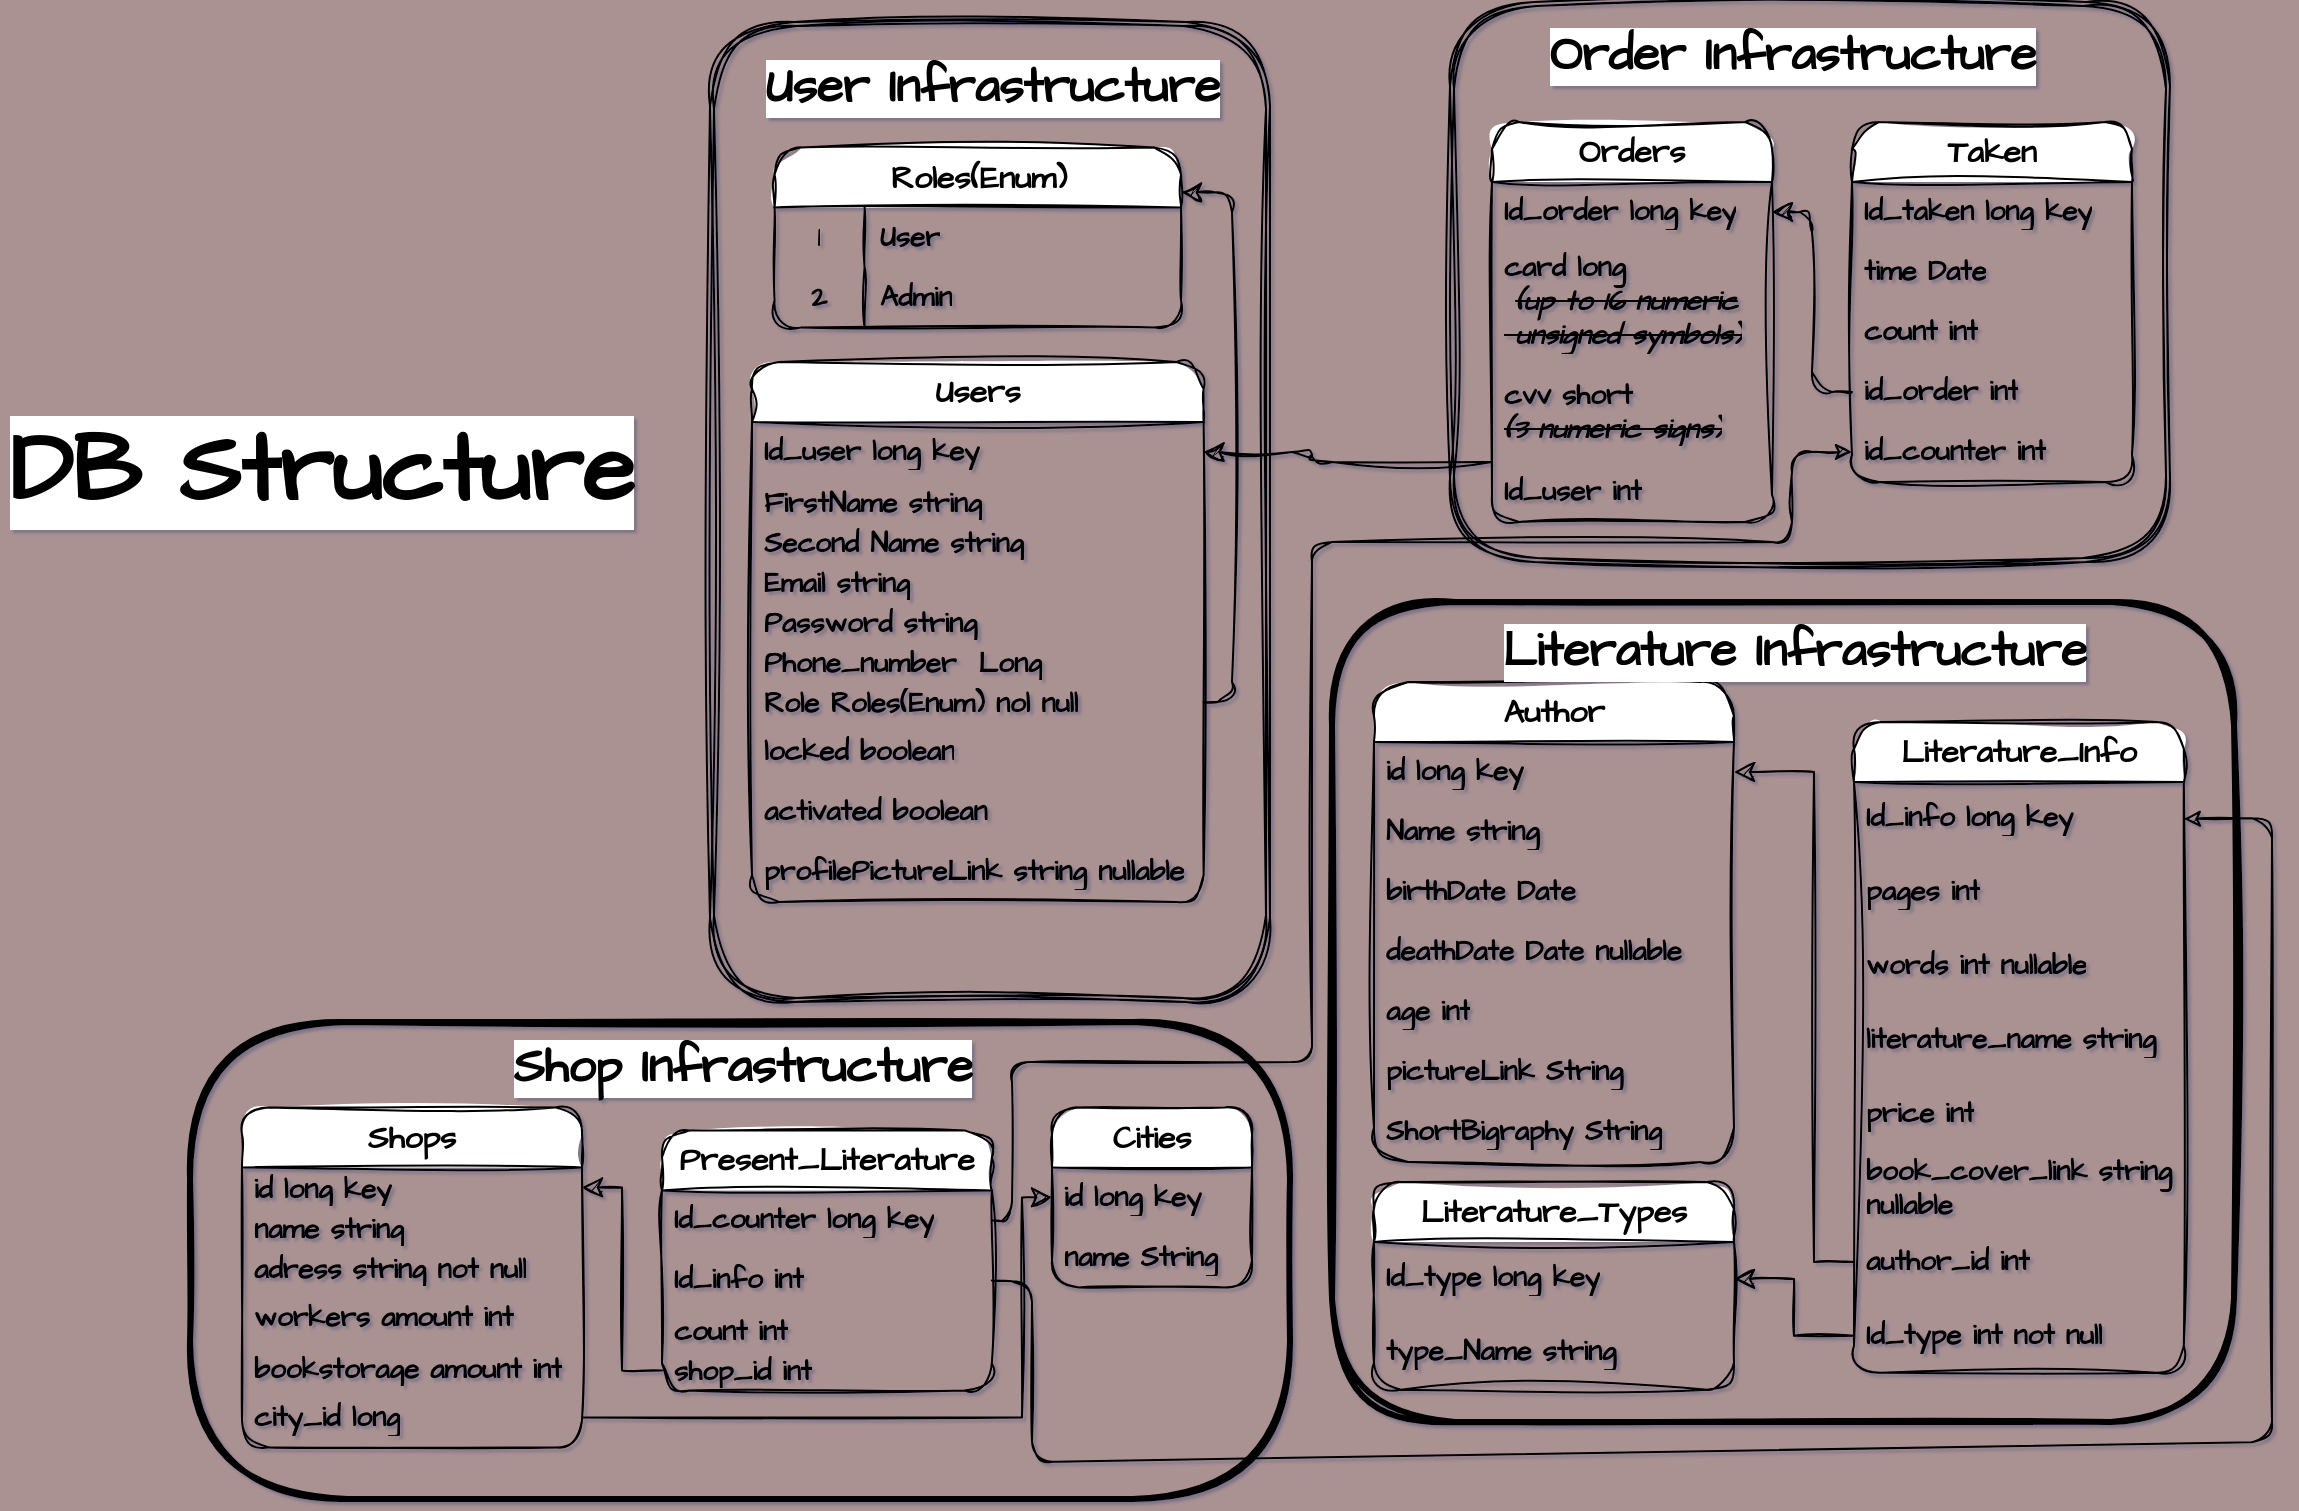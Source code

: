 <mxfile scale="1" border="20">
    <diagram id="PIv7IyTmh66AtnGEgyyZ" name="Страница 1">
        <mxGraphModel dx="1514" dy="1033" grid="1" gridSize="10" guides="1" tooltips="1" connect="1" arrows="1" fold="1" page="1" pageScale="1" pageWidth="1169" pageHeight="827" background="#aa9292" math="0" shadow="1">
            <root>
                <mxCell id="0"/>
                <mxCell id="1" parent="0"/>
                <mxCell id="100" value="" style="edgeStyle=elbowEdgeStyle;elbow=horizontal;endArrow=classic;curved=0;rounded=1;endSize=8;startSize=8;entryX=1;entryY=0.5;entryDx=0;entryDy=0;fontFamily=Architects Daughter;fontSource=https%3A%2F%2Ffonts.googleapis.com%2Fcss%3Ffamily%3DArchitects%2BDaughter;fontColor=#000000;sketch=1;curveFitting=1;jiggle=2;fontStyle=1;fontSize=14;html=1;labelBackgroundColor=none;" parent="1" source="78" target="64" edge="1">
                    <mxGeometry width="50" height="50" relative="1" as="geometry">
                        <mxPoint x="-94" y="892" as="sourcePoint"/>
                        <mxPoint x="-64" y="782" as="targetPoint"/>
                        <Array as="points">
                            <mxPoint x="676" y="290"/>
                        </Array>
                    </mxGeometry>
                </mxCell>
                <mxCell id="135" value="&lt;font style=&quot;font-size: 48px;&quot;&gt;DB Structure&lt;/font&gt;" style="text;strokeColor=none;fillColor=none;align=center;verticalAlign=middle;whiteSpace=wrap;rounded=1;hachureGap=4;fontFamily=Architects Daughter;fontSource=https%3A%2F%2Ffonts.googleapis.com%2Fcss%3Ffamily%3DArchitects%2BDaughter;fontSize=14;fontColor=#000000;sketch=1;curveFitting=1;jiggle=2;fontStyle=1;html=1;labelBackgroundColor=#FFFFFF;" parent="1" vertex="1">
                    <mxGeometry x="20.81" y="280" width="320" height="30" as="geometry"/>
                </mxCell>
                <mxCell id="158" value="" style="group" parent="1" vertex="1" connectable="0">
                    <mxGeometry x="375" y="70" width="280" height="490" as="geometry"/>
                </mxCell>
                <mxCell id="99" value="" style="shape=ext;double=1;rounded=1;whiteSpace=wrap;strokeColor=default;fillColor=none;fontFamily=Architects Daughter;fontSource=https%3A%2F%2Ffonts.googleapis.com%2Fcss%3Ffamily%3DArchitects%2BDaughter;fontColor=#000000;sketch=1;curveFitting=1;jiggle=2;fontStyle=1;fontSize=14;html=1;labelBackgroundColor=none;movable=1;resizable=1;rotatable=1;deletable=1;editable=1;connectable=1;" parent="158" vertex="1">
                    <mxGeometry width="280" height="490" as="geometry"/>
                </mxCell>
                <mxCell id="53" value="&lt;font style=&quot;font-size: 16px;&quot;&gt;Roles(Enum)&lt;/font&gt;" style="shape=table;startSize=30;container=1;collapsible=0;childLayout=tableLayout;fixedRows=1;rowLines=0;fontStyle=1;strokeColor=default;fontFamily=Architects Daughter;fontSource=https%3A%2F%2Ffonts.googleapis.com%2Fcss%3Ffamily%3DArchitects%2BDaughter;fontColor=#000000;fillColor=#FFFFFF;rounded=1;sketch=1;curveFitting=1;jiggle=2;fontSize=14;html=1;labelBackgroundColor=none;" parent="158" vertex="1">
                    <mxGeometry x="32.292" y="62.69" width="203.226" height="90" as="geometry"/>
                </mxCell>
                <mxCell id="54" value="" style="shape=tableRow;horizontal=0;startSize=0;swimlaneHead=0;swimlaneBody=0;top=0;left=0;bottom=0;right=0;collapsible=0;dropTarget=0;fillColor=none;points=[[0,0.5],[1,0.5]];portConstraint=eastwest;strokeColor=default;fontFamily=Architects Daughter;fontSource=https%3A%2F%2Ffonts.googleapis.com%2Fcss%3Ffamily%3DArchitects%2BDaughter;fontColor=#000000;rounded=1;sketch=1;curveFitting=1;jiggle=2;fontStyle=1;fontSize=14;html=1;labelBackgroundColor=none;" parent="53" vertex="1">
                    <mxGeometry y="30" width="203.226" height="30" as="geometry"/>
                </mxCell>
                <mxCell id="55" value="1" style="shape=partialRectangle;whiteSpace=wrap;connectable=0;fillColor=none;top=0;left=0;bottom=0;right=0;overflow=hidden;pointerEvents=1;strokeColor=default;fontFamily=Architects Daughter;fontSource=https%3A%2F%2Ffonts.googleapis.com%2Fcss%3Ffamily%3DArchitects%2BDaughter;fontColor=#000000;rounded=1;sketch=1;curveFitting=1;jiggle=2;fontStyle=1;fontSize=14;html=1;labelBackgroundColor=none;" parent="54" vertex="1">
                    <mxGeometry width="45" height="30" as="geometry">
                        <mxRectangle width="45" height="30" as="alternateBounds"/>
                    </mxGeometry>
                </mxCell>
                <mxCell id="56" value="User" style="shape=partialRectangle;whiteSpace=wrap;connectable=0;fillColor=none;top=0;left=0;bottom=0;right=0;align=left;spacingLeft=6;overflow=hidden;strokeColor=default;fontFamily=Architects Daughter;fontSource=https%3A%2F%2Ffonts.googleapis.com%2Fcss%3Ffamily%3DArchitects%2BDaughter;fontColor=#000000;rounded=1;sketch=1;curveFitting=1;jiggle=2;fontStyle=1;fontSize=14;html=1;labelBackgroundColor=none;" parent="54" vertex="1">
                    <mxGeometry x="45" width="158" height="30" as="geometry">
                        <mxRectangle width="158" height="30" as="alternateBounds"/>
                    </mxGeometry>
                </mxCell>
                <mxCell id="57" value="" style="shape=tableRow;horizontal=0;startSize=0;swimlaneHead=0;swimlaneBody=0;top=0;left=0;bottom=0;right=0;collapsible=0;dropTarget=0;fillColor=none;points=[[0,0.5],[1,0.5]];portConstraint=eastwest;strokeColor=default;fontFamily=Architects Daughter;fontSource=https%3A%2F%2Ffonts.googleapis.com%2Fcss%3Ffamily%3DArchitects%2BDaughter;fontColor=#000000;rounded=1;sketch=1;curveFitting=1;jiggle=2;fontStyle=1;fontSize=14;html=1;labelBackgroundColor=none;" parent="53" vertex="1">
                    <mxGeometry y="60" width="203.226" height="30" as="geometry"/>
                </mxCell>
                <mxCell id="58" value="2" style="shape=partialRectangle;whiteSpace=wrap;connectable=0;fillColor=none;top=0;left=0;bottom=0;right=0;overflow=hidden;strokeColor=default;fontFamily=Architects Daughter;fontSource=https%3A%2F%2Ffonts.googleapis.com%2Fcss%3Ffamily%3DArchitects%2BDaughter;fontColor=#000000;rounded=1;sketch=1;curveFitting=1;jiggle=2;fontStyle=1;fontSize=14;html=1;labelBackgroundColor=none;" parent="57" vertex="1">
                    <mxGeometry width="45" height="30" as="geometry">
                        <mxRectangle width="45" height="30" as="alternateBounds"/>
                    </mxGeometry>
                </mxCell>
                <mxCell id="59" value="Admin" style="shape=partialRectangle;whiteSpace=wrap;connectable=0;fillColor=none;top=0;left=0;bottom=0;right=0;align=left;spacingLeft=6;overflow=hidden;strokeColor=default;fontFamily=Architects Daughter;fontSource=https%3A%2F%2Ffonts.googleapis.com%2Fcss%3Ffamily%3DArchitects%2BDaughter;fontColor=#000000;rounded=1;sketch=1;curveFitting=1;jiggle=2;fontStyle=1;fontSize=14;html=1;labelBackgroundColor=none;" parent="57" vertex="1">
                    <mxGeometry x="45" width="158" height="30" as="geometry">
                        <mxRectangle width="158" height="30" as="alternateBounds"/>
                    </mxGeometry>
                </mxCell>
                <mxCell id="63" value="&lt;font style=&quot;font-size: 16px;&quot;&gt;Users&lt;/font&gt;" style="swimlane;fontStyle=1;childLayout=stackLayout;horizontal=1;startSize=30;horizontalStack=0;resizeParent=1;resizeParentMax=0;resizeLast=0;collapsible=1;marginBottom=0;whiteSpace=wrap;strokeColor=default;fontFamily=Architects Daughter;fontSource=https%3A%2F%2Ffonts.googleapis.com%2Fcss%3Ffamily%3DArchitects%2BDaughter;fontColor=#000000;fillColor=#FFFFFF;rounded=1;sketch=1;curveFitting=1;jiggle=2;fontSize=14;html=1;labelBackgroundColor=none;" parent="158" vertex="1">
                    <mxGeometry x="21.002" y="170" width="225.81" height="270" as="geometry"/>
                </mxCell>
                <mxCell id="64" value="Id_user long key" style="text;strokeColor=none;fillColor=none;align=left;verticalAlign=middle;spacingLeft=4;spacingRight=4;overflow=hidden;points=[[0,0.5],[1,0.5]];portConstraint=eastwest;rotatable=0;whiteSpace=wrap;fontFamily=Architects Daughter;fontSource=https%3A%2F%2Ffonts.googleapis.com%2Fcss%3Ffamily%3DArchitects%2BDaughter;fontColor=#000000;rounded=1;sketch=1;curveFitting=1;jiggle=2;fontStyle=1;fontSize=14;html=1;labelBackgroundColor=none;" parent="63" vertex="1">
                    <mxGeometry y="30" width="225.81" height="30" as="geometry"/>
                </mxCell>
                <mxCell id="65" value="FirstName string" style="text;strokeColor=none;fillColor=none;align=left;verticalAlign=middle;spacingLeft=4;spacingRight=4;overflow=hidden;points=[[0,0.5],[1,0.5]];portConstraint=eastwest;rotatable=0;whiteSpace=wrap;fontFamily=Architects Daughter;fontSource=https%3A%2F%2Ffonts.googleapis.com%2Fcss%3Ffamily%3DArchitects%2BDaughter;fontColor=#000000;rounded=1;sketch=1;curveFitting=1;jiggle=2;fontStyle=1;fontSize=14;html=1;labelBackgroundColor=none;" parent="63" vertex="1">
                    <mxGeometry y="60" width="225.81" height="20" as="geometry"/>
                </mxCell>
                <mxCell id="66" value="Second Name string" style="text;strokeColor=none;fillColor=none;align=left;verticalAlign=middle;spacingLeft=4;spacingRight=4;overflow=hidden;points=[[0,0.5],[1,0.5]];portConstraint=eastwest;rotatable=0;whiteSpace=wrap;fontFamily=Architects Daughter;fontSource=https%3A%2F%2Ffonts.googleapis.com%2Fcss%3Ffamily%3DArchitects%2BDaughter;fontColor=#000000;rounded=1;sketch=1;curveFitting=1;jiggle=2;fontStyle=1;fontSize=14;html=1;labelBackgroundColor=none;" parent="63" vertex="1">
                    <mxGeometry y="80" width="225.81" height="20" as="geometry"/>
                </mxCell>
                <mxCell id="67" value="Email string" style="text;strokeColor=none;fillColor=none;align=left;verticalAlign=middle;spacingLeft=4;spacingRight=4;overflow=hidden;points=[[0,0.5],[1,0.5]];portConstraint=eastwest;rotatable=0;whiteSpace=wrap;fontFamily=Architects Daughter;fontSource=https%3A%2F%2Ffonts.googleapis.com%2Fcss%3Ffamily%3DArchitects%2BDaughter;fontColor=#000000;rounded=1;sketch=1;curveFitting=1;jiggle=2;fontStyle=1;fontSize=14;html=1;labelBackgroundColor=none;" parent="63" vertex="1">
                    <mxGeometry y="100" width="225.81" height="20" as="geometry"/>
                </mxCell>
                <mxCell id="197" value="Password string" style="text;strokeColor=none;fillColor=none;align=left;verticalAlign=middle;spacingLeft=4;spacingRight=4;overflow=hidden;points=[[0,0.5],[1,0.5]];portConstraint=eastwest;rotatable=0;whiteSpace=wrap;fontFamily=Architects Daughter;fontSource=https%3A%2F%2Ffonts.googleapis.com%2Fcss%3Ffamily%3DArchitects%2BDaughter;fontColor=#000000;rounded=1;sketch=1;curveFitting=1;jiggle=2;fontStyle=1;fontSize=14;html=1;labelBackgroundColor=none;" parent="63" vertex="1">
                    <mxGeometry y="120" width="225.81" height="20" as="geometry"/>
                </mxCell>
                <mxCell id="69" value="Phone_number&amp;nbsp; Long" style="text;strokeColor=none;fillColor=none;align=left;verticalAlign=middle;spacingLeft=4;spacingRight=4;overflow=hidden;points=[[0,0.5],[1,0.5]];portConstraint=eastwest;rotatable=0;whiteSpace=wrap;fontFamily=Architects Daughter;fontSource=https%3A%2F%2Ffonts.googleapis.com%2Fcss%3Ffamily%3DArchitects%2BDaughter;fontColor=#000000;rounded=1;sketch=1;curveFitting=1;jiggle=2;fontStyle=1;fontSize=14;html=1;labelBackgroundColor=none;" parent="63" vertex="1">
                    <mxGeometry y="140" width="225.81" height="20" as="geometry"/>
                </mxCell>
                <mxCell id="70" value="Role Roles(Enum) nol null" style="text;strokeColor=none;fillColor=none;align=left;verticalAlign=middle;spacingLeft=4;spacingRight=4;overflow=hidden;points=[[0,0.5],[1,0.5]];portConstraint=eastwest;rotatable=0;whiteSpace=wrap;fontFamily=Architects Daughter;fontSource=https%3A%2F%2Ffonts.googleapis.com%2Fcss%3Ffamily%3DArchitects%2BDaughter;fontColor=#000000;rounded=1;sketch=1;curveFitting=1;jiggle=2;fontStyle=1;fontSize=14;html=1;labelBackgroundColor=none;" parent="63" vertex="1">
                    <mxGeometry y="160" width="225.81" height="20" as="geometry"/>
                </mxCell>
                <mxCell id="71" value="locked boolean" style="text;strokeColor=none;fillColor=none;align=left;verticalAlign=middle;spacingLeft=4;spacingRight=4;overflow=hidden;points=[[0,0.5],[1,0.5]];portConstraint=eastwest;rotatable=0;whiteSpace=wrap;fontFamily=Architects Daughter;fontSource=https%3A%2F%2Ffonts.googleapis.com%2Fcss%3Ffamily%3DArchitects%2BDaughter;fontColor=#000000;rounded=1;sketch=1;curveFitting=1;jiggle=2;fontStyle=1;fontSize=14;html=1;labelBackgroundColor=none;" parent="63" vertex="1">
                    <mxGeometry y="180" width="225.81" height="30" as="geometry"/>
                </mxCell>
                <mxCell id="72" value="activated boolean" style="text;strokeColor=none;fillColor=none;align=left;verticalAlign=middle;spacingLeft=4;spacingRight=4;overflow=hidden;points=[[0,0.5],[1,0.5]];portConstraint=eastwest;rotatable=0;whiteSpace=wrap;fontFamily=Architects Daughter;fontSource=https%3A%2F%2Ffonts.googleapis.com%2Fcss%3Ffamily%3DArchitects%2BDaughter;fontColor=#000000;rounded=1;sketch=1;curveFitting=1;jiggle=2;fontStyle=1;fontSize=14;html=1;labelBackgroundColor=none;" parent="63" vertex="1">
                    <mxGeometry y="210" width="225.81" height="30" as="geometry"/>
                </mxCell>
                <mxCell id="73" value="profilePictureLink string nullable" style="text;strokeColor=none;fillColor=none;align=left;verticalAlign=middle;spacingLeft=4;spacingRight=4;overflow=hidden;points=[[0,0.5],[1,0.5]];portConstraint=eastwest;rotatable=0;whiteSpace=wrap;fontFamily=Architects Daughter;fontSource=https%3A%2F%2Ffonts.googleapis.com%2Fcss%3Ffamily%3DArchitects%2BDaughter;fontColor=#000000;rounded=1;sketch=1;curveFitting=1;jiggle=2;fontStyle=1;fontSize=14;html=1;labelBackgroundColor=none;" parent="63" vertex="1">
                    <mxGeometry y="240" width="225.81" height="30" as="geometry"/>
                </mxCell>
                <mxCell id="101" value="" style="edgeStyle=elbowEdgeStyle;elbow=horizontal;endArrow=classic;curved=0;rounded=1;endSize=8;startSize=8;exitX=1;exitY=0.5;exitDx=0;exitDy=0;entryX=1;entryY=0.25;entryDx=0;entryDy=0;fontFamily=Architects Daughter;fontSource=https%3A%2F%2Ffonts.googleapis.com%2Fcss%3Ffamily%3DArchitects%2BDaughter;fontColor=#000000;sketch=1;curveFitting=1;jiggle=2;fontStyle=1;fontSize=14;html=1;labelBackgroundColor=none;" parent="158" source="70" target="53" edge="1">
                    <mxGeometry width="50" height="50" relative="1" as="geometry">
                        <mxPoint x="760.355" y="492.69" as="sourcePoint"/>
                        <mxPoint x="816.806" y="442.69" as="targetPoint"/>
                        <Array as="points">
                            <mxPoint x="261" y="232.69"/>
                        </Array>
                    </mxGeometry>
                </mxCell>
                <mxCell id="109" value="User Infrastructure" style="text;strokeColor=none;fillColor=none;fontSize=24;fontStyle=1;verticalAlign=middle;align=center;fontFamily=Architects Daughter;fontSource=https%3A%2F%2Ffonts.googleapis.com%2Fcss%3Ffamily%3DArchitects%2BDaughter;fontColor=#000000;rounded=1;sketch=1;curveFitting=1;jiggle=2;html=1;labelBackgroundColor=#FFFFFF;" parent="158" vertex="1">
                    <mxGeometry x="21" y="12.69" width="240" height="40" as="geometry"/>
                </mxCell>
                <mxCell id="159" value="" style="group" parent="1" vertex="1" connectable="0">
                    <mxGeometry x="745" y="60" width="360" height="280" as="geometry"/>
                </mxCell>
                <mxCell id="102" value="" style="shape=ext;double=1;rounded=1;whiteSpace=wrap;strokeColor=default;fillColor=none;fontFamily=Architects Daughter;fontSource=https%3A%2F%2Ffonts.googleapis.com%2Fcss%3Ffamily%3DArchitects%2BDaughter;fontColor=#000000;sketch=1;curveFitting=1;jiggle=2;fontStyle=1;fontSize=14;html=1;labelBackgroundColor=none;" parent="159" vertex="1">
                    <mxGeometry width="360" height="280" as="geometry"/>
                </mxCell>
                <mxCell id="74" value="&lt;font style=&quot;font-size: 16px;&quot;&gt;Orders&lt;/font&gt;" style="swimlane;fontStyle=1;childLayout=stackLayout;horizontal=1;startSize=30;horizontalStack=0;resizeParent=1;resizeParentMax=0;resizeLast=0;collapsible=1;marginBottom=0;whiteSpace=wrap;strokeColor=default;fontFamily=Architects Daughter;fontSource=https%3A%2F%2Ffonts.googleapis.com%2Fcss%3Ffamily%3DArchitects%2BDaughter;fontColor=#000000;fillColor=#FFFFFF;rounded=1;sketch=1;curveFitting=1;jiggle=2;fontSize=14;html=1;labelBackgroundColor=none;" parent="159" vertex="1">
                    <mxGeometry x="21" y="60" width="140" height="200" as="geometry"/>
                </mxCell>
                <mxCell id="75" value="Id_order long&amp;nbsp;key" style="text;strokeColor=none;fillColor=none;align=left;verticalAlign=middle;spacingLeft=4;spacingRight=4;overflow=hidden;points=[[0,0.5],[1,0.5]];portConstraint=eastwest;rotatable=0;whiteSpace=wrap;fontFamily=Architects Daughter;fontSource=https%3A%2F%2Ffonts.googleapis.com%2Fcss%3Ffamily%3DArchitects%2BDaughter;fontColor=#000000;rounded=1;sketch=1;curveFitting=1;jiggle=2;fontStyle=1;fontSize=14;html=1;labelBackgroundColor=none;" parent="74" vertex="1">
                    <mxGeometry y="30" width="140" height="30" as="geometry"/>
                </mxCell>
                <mxCell id="76" value="card long&lt;br&gt;&amp;nbsp;&lt;i&gt;&lt;strike&gt;(up to 16 numeric&lt;br&gt;&amp;nbsp;unsigned symbols)&lt;/strike&gt;&lt;/i&gt;" style="text;strokeColor=none;fillColor=none;align=left;verticalAlign=middle;spacingLeft=4;spacingRight=4;overflow=hidden;points=[[0,0.5],[1,0.5]];portConstraint=eastwest;rotatable=0;whiteSpace=wrap;fontFamily=Architects Daughter;fontSource=https%3A%2F%2Ffonts.googleapis.com%2Fcss%3Ffamily%3DArchitects%2BDaughter;fontColor=#000000;rounded=1;sketch=1;curveFitting=1;jiggle=2;fontStyle=1;fontSize=14;html=1;labelBackgroundColor=none;" parent="74" vertex="1">
                    <mxGeometry y="60" width="140" height="60" as="geometry"/>
                </mxCell>
                <mxCell id="77" value="cvv short&lt;br&gt;&lt;i&gt;&lt;strike&gt;(3 numeric signs)&lt;/strike&gt;&lt;/i&gt;" style="text;strokeColor=none;fillColor=none;align=left;verticalAlign=middle;spacingLeft=4;spacingRight=4;overflow=hidden;points=[[0,0.5],[1,0.5]];portConstraint=eastwest;rotatable=0;whiteSpace=wrap;fontFamily=Architects Daughter;fontSource=https%3A%2F%2Ffonts.googleapis.com%2Fcss%3Ffamily%3DArchitects%2BDaughter;fontColor=#000000;rounded=1;sketch=1;curveFitting=1;jiggle=2;fontStyle=1;fontSize=14;html=1;labelBackgroundColor=none;" parent="74" vertex="1">
                    <mxGeometry y="120" width="140" height="50" as="geometry"/>
                </mxCell>
                <mxCell id="78" value="Id_user int" style="text;strokeColor=none;fillColor=none;align=left;verticalAlign=middle;spacingLeft=4;spacingRight=4;overflow=hidden;points=[[0,0.5],[1,0.5]];portConstraint=eastwest;rotatable=0;whiteSpace=wrap;fontFamily=Architects Daughter;fontSource=https%3A%2F%2Ffonts.googleapis.com%2Fcss%3Ffamily%3DArchitects%2BDaughter;fontColor=#000000;rounded=1;sketch=1;curveFitting=1;jiggle=2;fontStyle=1;fontSize=14;html=1;labelBackgroundColor=none;" parent="74" vertex="1">
                    <mxGeometry y="170" width="140" height="30" as="geometry"/>
                </mxCell>
                <mxCell id="80" value="&lt;font style=&quot;font-size: 16px;&quot;&gt;Taken&lt;/font&gt;" style="swimlane;fontStyle=1;childLayout=stackLayout;horizontal=1;startSize=30;horizontalStack=0;resizeParent=1;resizeParentMax=0;resizeLast=0;collapsible=1;marginBottom=0;whiteSpace=wrap;strokeColor=default;fontFamily=Architects Daughter;fontSource=https%3A%2F%2Ffonts.googleapis.com%2Fcss%3Ffamily%3DArchitects%2BDaughter;fontColor=#000000;fillColor=#FFFFFF;rounded=1;sketch=1;curveFitting=1;jiggle=2;fontSize=14;html=1;labelBackgroundColor=none;" parent="159" vertex="1">
                    <mxGeometry x="201" y="60" width="140" height="180" as="geometry"/>
                </mxCell>
                <mxCell id="81" value="Id_taken long key" style="text;strokeColor=none;fillColor=none;align=left;verticalAlign=middle;spacingLeft=4;spacingRight=4;overflow=hidden;points=[[0,0.5],[1,0.5]];portConstraint=eastwest;rotatable=0;whiteSpace=wrap;fontFamily=Architects Daughter;fontSource=https%3A%2F%2Ffonts.googleapis.com%2Fcss%3Ffamily%3DArchitects%2BDaughter;fontColor=#000000;rounded=1;sketch=1;curveFitting=1;jiggle=2;fontStyle=1;fontSize=14;html=1;labelBackgroundColor=none;" parent="80" vertex="1">
                    <mxGeometry y="30" width="140" height="30" as="geometry"/>
                </mxCell>
                <mxCell id="82" value="time Date" style="text;strokeColor=none;fillColor=none;align=left;verticalAlign=middle;spacingLeft=4;spacingRight=4;overflow=hidden;points=[[0,0.5],[1,0.5]];portConstraint=eastwest;rotatable=0;whiteSpace=wrap;fontFamily=Architects Daughter;fontSource=https%3A%2F%2Ffonts.googleapis.com%2Fcss%3Ffamily%3DArchitects%2BDaughter;fontColor=#000000;rounded=1;sketch=1;curveFitting=1;jiggle=2;fontStyle=1;fontSize=14;html=1;labelBackgroundColor=none;" parent="80" vertex="1">
                    <mxGeometry y="60" width="140" height="30" as="geometry"/>
                </mxCell>
                <mxCell id="84" value="count int" style="text;strokeColor=none;fillColor=none;align=left;verticalAlign=middle;spacingLeft=4;spacingRight=4;overflow=hidden;points=[[0,0.5],[1,0.5]];portConstraint=eastwest;rotatable=0;whiteSpace=wrap;fontFamily=Architects Daughter;fontSource=https%3A%2F%2Ffonts.googleapis.com%2Fcss%3Ffamily%3DArchitects%2BDaughter;fontColor=#000000;rounded=1;sketch=1;curveFitting=1;jiggle=2;fontStyle=1;fontSize=14;html=1;labelBackgroundColor=none;" parent="80" vertex="1">
                    <mxGeometry y="90" width="140" height="30" as="geometry"/>
                </mxCell>
                <mxCell id="83" value="id_order int" style="text;strokeColor=none;fillColor=none;align=left;verticalAlign=middle;spacingLeft=4;spacingRight=4;overflow=hidden;points=[[0,0.5],[1,0.5]];portConstraint=eastwest;rotatable=0;whiteSpace=wrap;fontFamily=Architects Daughter;fontSource=https%3A%2F%2Ffonts.googleapis.com%2Fcss%3Ffamily%3DArchitects%2BDaughter;fontColor=#000000;rounded=1;sketch=1;curveFitting=1;jiggle=2;fontStyle=1;fontSize=14;html=1;labelBackgroundColor=none;" parent="80" vertex="1">
                    <mxGeometry y="120" width="140" height="30" as="geometry"/>
                </mxCell>
                <mxCell id="86" value="id_counter int" style="text;strokeColor=none;fillColor=none;align=left;verticalAlign=middle;spacingLeft=4;spacingRight=4;overflow=hidden;points=[[0,0.5],[1,0.5]];portConstraint=eastwest;rotatable=0;whiteSpace=wrap;fontFamily=Architects Daughter;fontSource=https%3A%2F%2Ffonts.googleapis.com%2Fcss%3Ffamily%3DArchitects%2BDaughter;fontColor=#000000;rounded=1;sketch=1;curveFitting=1;jiggle=2;fontStyle=1;fontSize=14;html=1;labelBackgroundColor=none;" parent="80" vertex="1">
                    <mxGeometry y="150" width="140" height="30" as="geometry"/>
                </mxCell>
                <mxCell id="90" value="" style="edgeStyle=elbowEdgeStyle;elbow=horizontal;endArrow=classic;curved=0;rounded=1;endSize=8;startSize=8;entryX=1;entryY=0.5;entryDx=0;entryDy=0;exitX=0;exitY=0.5;exitDx=0;exitDy=0;fontFamily=Architects Daughter;fontSource=https%3A%2F%2Ffonts.googleapis.com%2Fcss%3Ffamily%3DArchitects%2BDaughter;fontColor=#000000;sketch=1;curveFitting=1;jiggle=2;fontStyle=1;fontSize=14;html=1;labelBackgroundColor=none;" parent="159" source="83" target="75" edge="1">
                    <mxGeometry width="50" height="50" relative="1" as="geometry">
                        <mxPoint x="631" y="990" as="sourcePoint"/>
                        <mxPoint x="851" y="720" as="targetPoint"/>
                        <Array as="points"/>
                    </mxGeometry>
                </mxCell>
                <mxCell id="113" value="Order Infrastructure" style="text;strokeColor=none;fillColor=none;fontSize=24;fontStyle=1;verticalAlign=middle;align=center;fontFamily=Architects Daughter;fontSource=https%3A%2F%2Ffonts.googleapis.com%2Fcss%3Ffamily%3DArchitects%2BDaughter;fontColor=#000000;rounded=1;sketch=1;curveFitting=1;jiggle=2;html=1;labelBackgroundColor=#FFFFFF;" parent="159" vertex="1">
                    <mxGeometry x="50" y="7" width="241.05" height="40" as="geometry"/>
                </mxCell>
                <mxCell id="193" value="" style="group" parent="1" vertex="1" connectable="0">
                    <mxGeometry x="686" y="360" width="451" height="410" as="geometry"/>
                </mxCell>
                <mxCell id="190" value="" style="rounded=1;whiteSpace=wrap;html=1;strokeWidth=3;fontFamily=Architects Daughter;fontSource=https%3A%2F%2Ffonts.googleapis.com%2Fcss%3Ffamily%3DArchitects%2BDaughter;fontSize=16;fontColor=#000000;fillColor=none;sketch=1;curveFitting=1;jiggle=2;" parent="193" vertex="1">
                    <mxGeometry width="451" height="410" as="geometry"/>
                </mxCell>
                <mxCell id="4" value="&lt;font style=&quot;font-size: 16px;&quot;&gt;Literature_Types&lt;/font&gt;" style="swimlane;fontStyle=1;childLayout=stackLayout;horizontal=1;startSize=30;horizontalStack=0;resizeParent=1;resizeParentMax=0;resizeLast=0;collapsible=1;marginBottom=0;whiteSpace=wrap;strokeColor=default;fontFamily=Architects Daughter;fontSource=https%3A%2F%2Ffonts.googleapis.com%2Fcss%3Ffamily%3DArchitects%2BDaughter;fontColor=#000000;fillColor=#FFFFFF;rounded=1;sketch=1;curveFitting=1;jiggle=2;fontSize=14;html=1;labelBackgroundColor=none;movable=1;resizable=1;rotatable=1;deletable=1;editable=1;connectable=1;" parent="193" vertex="1">
                    <mxGeometry x="21" y="290" width="180" height="103.846" as="geometry"/>
                </mxCell>
                <mxCell id="5" value="Id_type long key" style="text;strokeColor=none;fillColor=none;align=left;verticalAlign=middle;spacingLeft=4;spacingRight=4;overflow=hidden;points=[[0,0.5],[1,0.5]];portConstraint=eastwest;rotatable=1;whiteSpace=wrap;fontFamily=Architects Daughter;fontSource=https%3A%2F%2Ffonts.googleapis.com%2Fcss%3Ffamily%3DArchitects%2BDaughter;fontColor=#000000;rounded=1;sketch=1;curveFitting=1;jiggle=2;fontStyle=1;fontSize=14;html=1;labelBackgroundColor=none;movable=1;resizable=1;deletable=1;editable=1;connectable=1;" parent="4" vertex="1">
                    <mxGeometry y="30" width="180" height="36.923" as="geometry"/>
                </mxCell>
                <mxCell id="9" value="type_Name string&amp;nbsp;" style="text;strokeColor=none;fillColor=none;align=left;verticalAlign=middle;spacingLeft=4;spacingRight=4;overflow=hidden;points=[[0,0.5],[1,0.5]];portConstraint=eastwest;rotatable=1;whiteSpace=wrap;fontFamily=Architects Daughter;fontSource=https%3A%2F%2Ffonts.googleapis.com%2Fcss%3Ffamily%3DArchitects%2BDaughter;fontColor=#000000;rounded=1;sketch=1;curveFitting=1;jiggle=2;fontStyle=1;fontSize=14;html=1;labelBackgroundColor=none;movable=1;resizable=1;deletable=1;editable=1;connectable=1;" parent="4" vertex="1">
                    <mxGeometry y="66.923" width="180" height="36.923" as="geometry"/>
                </mxCell>
                <mxCell id="136" value="&lt;font style=&quot;font-size: 16px;&quot;&gt;Author&lt;/font&gt;" style="swimlane;fontStyle=1;childLayout=stackLayout;horizontal=1;startSize=30;horizontalStack=0;resizeParent=1;resizeParentMax=0;resizeLast=0;collapsible=1;marginBottom=0;whiteSpace=wrap;html=1;sketch=1;hachureGap=4;jiggle=2;curveFitting=1;fontFamily=Architects Daughter;fontSource=https%3A%2F%2Ffonts.googleapis.com%2Fcss%3Ffamily%3DArchitects%2BDaughter;fontSize=14;labelBackgroundColor=none;fillColor=#FFFFFF;rounded=1;fontColor=#000000;movable=1;resizable=1;rotatable=1;deletable=1;editable=1;connectable=1;arcSize=19;" parent="193" vertex="1">
                    <mxGeometry x="21.0" y="40" width="180" height="240" as="geometry"/>
                </mxCell>
                <mxCell id="137" value="id long key" style="text;strokeColor=none;fillColor=none;align=left;verticalAlign=middle;spacingLeft=4;spacingRight=4;overflow=hidden;points=[[0,0.5],[1,0.5]];portConstraint=eastwest;rotatable=1;whiteSpace=wrap;html=1;fontSize=14;sketch=1;hachureGap=4;jiggle=2;curveFitting=1;fontFamily=Architects Daughter;fontSource=https%3A%2F%2Ffonts.googleapis.com%2Fcss%3Ffamily%3DArchitects%2BDaughter;fontColor=#000000;fontStyle=1;movable=1;resizable=1;deletable=1;editable=1;connectable=1;" parent="136" vertex="1">
                    <mxGeometry y="30" width="180" height="30" as="geometry"/>
                </mxCell>
                <mxCell id="138" value="Name string" style="text;strokeColor=none;fillColor=none;align=left;verticalAlign=middle;spacingLeft=4;spacingRight=4;overflow=hidden;points=[[0,0.5],[1,0.5]];portConstraint=eastwest;rotatable=1;whiteSpace=wrap;html=1;fontSize=14;sketch=1;hachureGap=4;jiggle=2;curveFitting=1;fontFamily=Architects Daughter;fontSource=https%3A%2F%2Ffonts.googleapis.com%2Fcss%3Ffamily%3DArchitects%2BDaughter;fontColor=#000000;fontStyle=1;movable=1;resizable=1;deletable=1;editable=1;connectable=1;" parent="136" vertex="1">
                    <mxGeometry y="60" width="180" height="30" as="geometry"/>
                </mxCell>
                <mxCell id="140" value="birthDate Date" style="text;strokeColor=none;fillColor=none;align=left;verticalAlign=middle;spacingLeft=4;spacingRight=4;overflow=hidden;points=[[0,0.5],[1,0.5]];portConstraint=eastwest;rotatable=1;whiteSpace=wrap;html=1;fontSize=14;sketch=1;hachureGap=4;jiggle=2;curveFitting=1;fontFamily=Architects Daughter;fontSource=https%3A%2F%2Ffonts.googleapis.com%2Fcss%3Ffamily%3DArchitects%2BDaughter;fontColor=#000000;fontStyle=1;movable=1;resizable=1;deletable=1;editable=1;connectable=1;" parent="136" vertex="1">
                    <mxGeometry y="90" width="180" height="30" as="geometry"/>
                </mxCell>
                <mxCell id="199" value="deathDate Date nullable" style="text;strokeColor=none;fillColor=none;align=left;verticalAlign=middle;spacingLeft=4;spacingRight=4;overflow=hidden;points=[[0,0.5],[1,0.5]];portConstraint=eastwest;rotatable=1;whiteSpace=wrap;html=1;fontSize=14;sketch=1;hachureGap=4;jiggle=2;curveFitting=1;fontFamily=Architects Daughter;fontSource=https%3A%2F%2Ffonts.googleapis.com%2Fcss%3Ffamily%3DArchitects%2BDaughter;fontColor=#000000;fontStyle=1;movable=1;resizable=1;deletable=1;editable=1;connectable=1;" vertex="1" parent="136">
                    <mxGeometry y="120" width="180" height="30" as="geometry"/>
                </mxCell>
                <mxCell id="200" value="age int" style="text;strokeColor=none;fillColor=none;align=left;verticalAlign=middle;spacingLeft=4;spacingRight=4;overflow=hidden;points=[[0,0.5],[1,0.5]];portConstraint=eastwest;rotatable=1;whiteSpace=wrap;html=1;fontSize=14;sketch=1;hachureGap=4;jiggle=2;curveFitting=1;fontFamily=Architects Daughter;fontSource=https%3A%2F%2Ffonts.googleapis.com%2Fcss%3Ffamily%3DArchitects%2BDaughter;fontColor=#000000;fontStyle=1;movable=1;resizable=1;deletable=1;editable=1;connectable=1;" vertex="1" parent="136">
                    <mxGeometry y="150" width="180" height="30" as="geometry"/>
                </mxCell>
                <mxCell id="141" value="pictureLink String" style="text;strokeColor=none;fillColor=none;align=left;verticalAlign=middle;spacingLeft=4;spacingRight=4;overflow=hidden;points=[[0,0.5],[1,0.5]];portConstraint=eastwest;rotatable=1;whiteSpace=wrap;html=1;fontSize=14;sketch=1;hachureGap=4;jiggle=2;curveFitting=1;fontFamily=Architects Daughter;fontSource=https%3A%2F%2Ffonts.googleapis.com%2Fcss%3Ffamily%3DArchitects%2BDaughter;fontColor=#000000;fontStyle=1;movable=1;resizable=1;deletable=1;editable=1;connectable=1;" parent="136" vertex="1">
                    <mxGeometry y="180" width="180" height="30" as="geometry"/>
                </mxCell>
                <mxCell id="142" value="ShortBigraphy String" style="text;strokeColor=none;fillColor=none;align=left;verticalAlign=middle;spacingLeft=4;spacingRight=4;overflow=hidden;points=[[0,0.5],[1,0.5]];portConstraint=eastwest;rotatable=1;whiteSpace=wrap;html=1;fontSize=14;sketch=1;hachureGap=4;jiggle=2;curveFitting=1;fontFamily=Architects Daughter;fontSource=https%3A%2F%2Ffonts.googleapis.com%2Fcss%3Ffamily%3DArchitects%2BDaughter;fontColor=#000000;fontStyle=1;movable=1;resizable=1;deletable=1;editable=1;connectable=1;" parent="136" vertex="1">
                    <mxGeometry y="210" width="180" height="30" as="geometry"/>
                </mxCell>
                <mxCell id="10" value="&lt;font style=&quot;font-size: 16px;&quot;&gt;Literature_Info&lt;/font&gt;" style="swimlane;fontStyle=1;childLayout=stackLayout;horizontal=1;startSize=30;horizontalStack=0;resizeParent=1;resizeParentMax=0;resizeLast=0;collapsible=1;marginBottom=0;whiteSpace=wrap;strokeColor=default;fontFamily=Architects Daughter;fontSource=https%3A%2F%2Ffonts.googleapis.com%2Fcss%3Ffamily%3DArchitects%2BDaughter;fontColor=#000000;fillColor=#FFFFFF;rounded=1;sketch=1;curveFitting=1;jiggle=2;fontSize=14;html=1;labelBackgroundColor=none;movable=1;resizable=1;rotatable=1;deletable=1;editable=1;connectable=1;" parent="193" vertex="1">
                    <mxGeometry x="261" y="60" width="164.91" height="325.385" as="geometry"/>
                </mxCell>
                <mxCell id="11" value="Id_info long key" style="text;strokeColor=none;fillColor=none;align=left;verticalAlign=middle;spacingLeft=4;spacingRight=4;overflow=hidden;points=[[0,0.5],[1,0.5]];portConstraint=eastwest;rotatable=1;whiteSpace=wrap;fontFamily=Architects Daughter;fontSource=https%3A%2F%2Ffonts.googleapis.com%2Fcss%3Ffamily%3DArchitects%2BDaughter;fontColor=#000000;rounded=1;sketch=1;curveFitting=1;jiggle=2;fontStyle=1;fontSize=14;html=1;labelBackgroundColor=none;movable=1;resizable=1;deletable=1;editable=1;connectable=1;" parent="10" vertex="1">
                    <mxGeometry y="30" width="164.91" height="36.923" as="geometry"/>
                </mxCell>
                <mxCell id="12" value="pages int" style="text;strokeColor=none;fillColor=none;align=left;verticalAlign=middle;spacingLeft=4;spacingRight=4;overflow=hidden;points=[[0,0.5],[1,0.5]];portConstraint=eastwest;rotatable=1;whiteSpace=wrap;fontFamily=Architects Daughter;fontSource=https%3A%2F%2Ffonts.googleapis.com%2Fcss%3Ffamily%3DArchitects%2BDaughter;fontColor=#000000;rounded=1;sketch=1;curveFitting=1;jiggle=2;fontStyle=1;fontSize=14;html=1;labelBackgroundColor=none;movable=1;resizable=1;deletable=1;editable=1;connectable=1;" parent="10" vertex="1">
                    <mxGeometry y="66.923" width="164.91" height="36.923" as="geometry"/>
                </mxCell>
                <mxCell id="13" value="words int nullable" style="text;strokeColor=none;fillColor=none;align=left;verticalAlign=middle;spacingLeft=4;spacingRight=4;overflow=hidden;points=[[0,0.5],[1,0.5]];portConstraint=eastwest;rotatable=1;whiteSpace=wrap;fontFamily=Architects Daughter;fontSource=https%3A%2F%2Ffonts.googleapis.com%2Fcss%3Ffamily%3DArchitects%2BDaughter;fontColor=#000000;rounded=1;sketch=1;curveFitting=1;jiggle=2;fontStyle=1;fontSize=14;html=1;labelBackgroundColor=none;movable=1;resizable=1;deletable=1;editable=1;connectable=1;" parent="10" vertex="1">
                    <mxGeometry y="103.846" width="164.91" height="36.923" as="geometry"/>
                </mxCell>
                <mxCell id="15" value="literature_name string&amp;nbsp;" style="text;strokeColor=none;fillColor=none;align=left;verticalAlign=middle;spacingLeft=4;spacingRight=4;overflow=hidden;points=[[0,0.5],[1,0.5]];portConstraint=eastwest;rotatable=1;whiteSpace=wrap;fontFamily=Architects Daughter;fontSource=https%3A%2F%2Ffonts.googleapis.com%2Fcss%3Ffamily%3DArchitects%2BDaughter;fontColor=#000000;rounded=1;sketch=1;curveFitting=1;jiggle=2;fontStyle=1;fontSize=14;html=1;labelBackgroundColor=none;movable=1;resizable=1;deletable=1;editable=1;connectable=1;" parent="10" vertex="1">
                    <mxGeometry y="140.769" width="164.91" height="36.923" as="geometry"/>
                </mxCell>
                <mxCell id="17" value="price int" style="text;strokeColor=none;fillColor=none;align=left;verticalAlign=middle;spacingLeft=4;spacingRight=4;overflow=hidden;points=[[0,0.5],[1,0.5]];portConstraint=eastwest;rotatable=1;whiteSpace=wrap;fontFamily=Architects Daughter;fontSource=https%3A%2F%2Ffonts.googleapis.com%2Fcss%3Ffamily%3DArchitects%2BDaughter;fontColor=#000000;rounded=1;sketch=1;curveFitting=1;jiggle=2;fontStyle=1;fontSize=14;html=1;labelBackgroundColor=none;movable=1;resizable=1;deletable=1;editable=1;connectable=1;" parent="10" vertex="1">
                    <mxGeometry y="177.692" width="164.91" height="36.923" as="geometry"/>
                </mxCell>
                <mxCell id="18" value="book_cover_link string nullable" style="text;strokeColor=none;fillColor=none;align=left;verticalAlign=middle;spacingLeft=4;spacingRight=4;overflow=hidden;points=[[0,0.5],[1,0.5]];portConstraint=eastwest;rotatable=1;whiteSpace=wrap;fontFamily=Architects Daughter;fontSource=https%3A%2F%2Ffonts.googleapis.com%2Fcss%3Ffamily%3DArchitects%2BDaughter;fontColor=#000000;rounded=1;sketch=1;curveFitting=1;jiggle=2;fontStyle=1;fontSize=14;html=1;labelBackgroundColor=none;movable=1;resizable=1;deletable=1;editable=1;connectable=1;" parent="10" vertex="1">
                    <mxGeometry y="214.615" width="164.91" height="36.923" as="geometry"/>
                </mxCell>
                <mxCell id="14" value="author_id int" style="text;strokeColor=none;fillColor=none;align=left;verticalAlign=middle;spacingLeft=4;spacingRight=4;overflow=hidden;points=[[0,0.5],[1,0.5]];portConstraint=eastwest;rotatable=1;whiteSpace=wrap;fontFamily=Architects Daughter;fontSource=https%3A%2F%2Ffonts.googleapis.com%2Fcss%3Ffamily%3DArchitects%2BDaughter;fontColor=#000000;rounded=1;sketch=1;curveFitting=1;jiggle=2;fontStyle=1;fontSize=14;html=1;labelBackgroundColor=none;movable=1;resizable=1;deletable=1;editable=1;connectable=1;" parent="10" vertex="1">
                    <mxGeometry y="251.538" width="164.91" height="36.923" as="geometry"/>
                </mxCell>
                <mxCell id="20" value="Id_type int not null" style="text;strokeColor=none;fillColor=none;align=left;verticalAlign=middle;spacingLeft=4;spacingRight=4;overflow=hidden;points=[[0,0.5],[1,0.5]];portConstraint=eastwest;rotatable=1;whiteSpace=wrap;fontFamily=Architects Daughter;fontSource=https%3A%2F%2Ffonts.googleapis.com%2Fcss%3Ffamily%3DArchitects%2BDaughter;fontColor=#000000;rounded=1;sketch=1;curveFitting=1;jiggle=2;fontStyle=1;fontSize=14;html=1;labelBackgroundColor=none;movable=1;resizable=1;deletable=1;editable=1;connectable=1;" parent="10" vertex="1">
                    <mxGeometry y="288.462" width="164.91" height="36.923" as="geometry"/>
                </mxCell>
                <mxCell id="111" value="Literature&amp;nbsp;Infrastructure" style="text;strokeColor=none;fillColor=none;fontSize=24;fontStyle=1;verticalAlign=middle;align=center;fontFamily=Architects Daughter;fontSource=https%3A%2F%2Ffonts.googleapis.com%2Fcss%3Ffamily%3DArchitects%2BDaughter;fontColor=#000000;rounded=1;sketch=1;curveFitting=1;jiggle=2;html=1;labelBackgroundColor=#FFFFFF;movable=1;resizable=1;rotatable=1;deletable=1;editable=1;connectable=1;" parent="193" vertex="1">
                    <mxGeometry x="81" width="300" height="49.23" as="geometry"/>
                </mxCell>
                <mxCell id="191" value="" style="edgeStyle=elbowEdgeStyle;elbow=horizontal;endArrow=classic;html=1;curved=0;rounded=0;endSize=8;startSize=8;sketch=1;fontFamily=Architects Daughter;fontSource=https%3A%2F%2Ffonts.googleapis.com%2Fcss%3Ffamily%3DArchitects%2BDaughter;fontSize=16;fontColor=#000000;exitX=0;exitY=0.5;exitDx=0;exitDy=0;entryX=1;entryY=0.5;entryDx=0;entryDy=0;" parent="193" source="14" target="137" edge="1">
                    <mxGeometry width="50" height="50" relative="1" as="geometry">
                        <mxPoint x="231" y="440" as="sourcePoint"/>
                        <mxPoint x="281" y="390" as="targetPoint"/>
                        <Array as="points">
                            <mxPoint x="241" y="150"/>
                        </Array>
                    </mxGeometry>
                </mxCell>
                <mxCell id="192" value="" style="edgeStyle=elbowEdgeStyle;elbow=horizontal;endArrow=classic;html=1;curved=0;rounded=0;endSize=8;startSize=8;sketch=1;fontFamily=Architects Daughter;fontSource=https%3A%2F%2Ffonts.googleapis.com%2Fcss%3Ffamily%3DArchitects%2BDaughter;fontSize=16;fontColor=#000000;exitX=0;exitY=0.5;exitDx=0;exitDy=0;entryX=1;entryY=0.5;entryDx=0;entryDy=0;" parent="193" source="20" target="5" edge="1">
                    <mxGeometry width="50" height="50" relative="1" as="geometry">
                        <mxPoint x="231" y="330" as="sourcePoint"/>
                        <mxPoint x="281" y="280" as="targetPoint"/>
                        <Array as="points">
                            <mxPoint x="231" y="340"/>
                        </Array>
                    </mxGeometry>
                </mxCell>
                <mxCell id="187" value="" style="group" parent="1" vertex="1" connectable="0">
                    <mxGeometry x="115.002" y="570" width="225.806" height="238.46" as="geometry"/>
                </mxCell>
                <mxCell id="183" value="" style="rounded=1;whiteSpace=wrap;html=1;sketch=1;fontFamily=Architects Daughter;fontSource=https%3A%2F%2Ffonts.googleapis.com%2Fcss%3Ffamily%3DArchitects%2BDaughter;fontSize=16;fontColor=#000000;fillColor=none;arcSize=33;strokeWidth=3;container=0;" parent="187" vertex="1">
                    <mxGeometry width="550" height="238.46" as="geometry"/>
                </mxCell>
                <mxCell id="30" value="&lt;font style=&quot;font-size: 16px;&quot;&gt;Present_Literature&lt;/font&gt;" style="swimlane;fontStyle=1;childLayout=stackLayout;horizontal=1;startSize=30;horizontalStack=0;resizeParent=1;resizeParentMax=0;resizeLast=0;collapsible=1;marginBottom=0;whiteSpace=wrap;strokeColor=default;fontFamily=Architects Daughter;fontSource=https%3A%2F%2Ffonts.googleapis.com%2Fcss%3Ffamily%3DArchitects%2BDaughter;fontColor=#000000;fillColor=#FFFFFF;rounded=1;sketch=1;curveFitting=1;jiggle=2;fontSize=14;html=1;labelBackgroundColor=none;container=0;" parent="187" vertex="1">
                    <mxGeometry x="235.995" y="54.232" width="164.91" height="130" as="geometry"/>
                </mxCell>
                <mxCell id="152" value="&lt;font style=&quot;font-size: 16px;&quot;&gt;Shops&lt;/font&gt;" style="swimlane;fontStyle=1;childLayout=stackLayout;horizontal=1;startSize=30;horizontalStack=0;resizeParent=1;resizeParentMax=0;resizeLast=0;collapsible=1;marginBottom=0;whiteSpace=wrap;html=1;rounded=1;sketch=1;fontFamily=Architects Daughter;fontSource=https%3A%2F%2Ffonts.googleapis.com%2Fcss%3Ffamily%3DArchitects%2BDaughter;fontSize=14;fontColor=#000000;fillColor=#FFFFFF;align=center;container=0;" parent="187" vertex="1">
                    <mxGeometry x="26" y="42.69" width="170" height="170" as="geometry"/>
                </mxCell>
                <mxCell id="184" value="Shop&amp;nbsp;Infrastructure" style="text;strokeColor=none;fillColor=none;fontSize=24;fontStyle=1;verticalAlign=middle;align=center;fontFamily=Architects Daughter;fontSource=https%3A%2F%2Ffonts.googleapis.com%2Fcss%3Ffamily%3DArchitects%2BDaughter;fontColor=#000000;rounded=1;sketch=1;curveFitting=1;jiggle=2;html=1;labelBackgroundColor=#FFFFFF;container=0;" parent="187" vertex="1">
                    <mxGeometry x="156" y="2.69" width="240" height="40" as="geometry"/>
                </mxCell>
                <mxCell id="31" value="Id_counter long key" style="text;strokeColor=none;fillColor=none;align=left;verticalAlign=middle;spacingLeft=4;spacingRight=4;overflow=hidden;points=[[0,0.5],[1,0.5]];portConstraint=eastwest;rotatable=0;whiteSpace=wrap;fontFamily=Architects Daughter;fontSource=https%3A%2F%2Ffonts.googleapis.com%2Fcss%3Ffamily%3DArchitects%2BDaughter;fontColor=#000000;rounded=1;sketch=1;curveFitting=1;jiggle=2;fontStyle=1;fontSize=14;html=1;labelBackgroundColor=none;container=0;" parent="187" vertex="1">
                    <mxGeometry x="235.995" y="84.232" width="164.91" height="30" as="geometry"/>
                </mxCell>
                <mxCell id="32" value="Id_info int" style="text;strokeColor=none;fillColor=none;align=left;verticalAlign=middle;spacingLeft=4;spacingRight=4;overflow=hidden;points=[[0,0.5],[1,0.5]];portConstraint=eastwest;rotatable=0;whiteSpace=wrap;fontFamily=Architects Daughter;fontSource=https%3A%2F%2Ffonts.googleapis.com%2Fcss%3Ffamily%3DArchitects%2BDaughter;fontColor=#000000;rounded=1;sketch=1;curveFitting=1;jiggle=2;fontStyle=1;fontSize=14;html=1;labelBackgroundColor=none;container=0;" parent="187" vertex="1">
                    <mxGeometry x="235.995" y="114.232" width="164.91" height="30" as="geometry"/>
                </mxCell>
                <mxCell id="33" value="count int" style="text;strokeColor=none;fillColor=none;align=left;verticalAlign=middle;spacingLeft=4;spacingRight=4;overflow=hidden;points=[[0,0.5],[1,0.5]];portConstraint=eastwest;rotatable=0;whiteSpace=wrap;fontFamily=Architects Daughter;fontSource=https%3A%2F%2Ffonts.googleapis.com%2Fcss%3Ffamily%3DArchitects%2BDaughter;fontColor=#000000;rounded=1;sketch=1;curveFitting=1;jiggle=2;fontStyle=1;fontSize=14;html=1;labelBackgroundColor=none;container=0;" parent="187" vertex="1">
                    <mxGeometry x="235.995" y="144.232" width="164.91" height="20" as="geometry"/>
                </mxCell>
                <mxCell id="179" value="shop_id int" style="text;strokeColor=none;fillColor=none;align=left;verticalAlign=middle;spacingLeft=4;spacingRight=4;overflow=hidden;points=[[0,0.5],[1,0.5]];portConstraint=eastwest;rotatable=0;whiteSpace=wrap;fontFamily=Architects Daughter;fontSource=https%3A%2F%2Ffonts.googleapis.com%2Fcss%3Ffamily%3DArchitects%2BDaughter;fontColor=#000000;rounded=1;sketch=1;curveFitting=1;jiggle=2;fontStyle=1;fontSize=14;html=1;labelBackgroundColor=none;container=0;" parent="187" vertex="1">
                    <mxGeometry x="235.995" y="164.232" width="164.91" height="20" as="geometry"/>
                </mxCell>
                <mxCell id="153" value="id long key" style="text;strokeColor=none;fillColor=none;align=left;verticalAlign=middle;spacingLeft=4;spacingRight=4;overflow=hidden;points=[[0,0.5],[1,0.5]];portConstraint=eastwest;rotatable=0;whiteSpace=wrap;html=1;rounded=1;sketch=1;fontFamily=Architects Daughter;fontSource=https%3A%2F%2Ffonts.googleapis.com%2Fcss%3Ffamily%3DArchitects%2BDaughter;fontSize=14;fontColor=#000000;fontStyle=1;container=0;" parent="187" vertex="1">
                    <mxGeometry x="26" y="72.69" width="170" height="20" as="geometry"/>
                </mxCell>
                <mxCell id="181" value="" style="edgeStyle=elbowEdgeStyle;elbow=horizontal;endArrow=classic;html=1;curved=0;rounded=0;endSize=8;startSize=8;sketch=1;fontFamily=Architects Daughter;fontSource=https%3A%2F%2Ffonts.googleapis.com%2Fcss%3Ffamily%3DArchitects%2BDaughter;fontSize=16;fontColor=#000000;exitX=0;exitY=0.5;exitDx=0;exitDy=0;entryX=1;entryY=0.5;entryDx=0;entryDy=0;" parent="187" source="179" target="153" edge="1">
                    <mxGeometry width="50" height="50" relative="1" as="geometry">
                        <mxPoint x="696" y="-189.62" as="sourcePoint"/>
                        <mxPoint x="746" y="-239.62" as="targetPoint"/>
                        <Array as="points">
                            <mxPoint x="216" y="122.69"/>
                        </Array>
                    </mxGeometry>
                </mxCell>
                <mxCell id="156" value="name string" style="text;strokeColor=none;fillColor=none;align=left;verticalAlign=middle;spacingLeft=4;spacingRight=4;overflow=hidden;points=[[0,0.5],[1,0.5]];portConstraint=eastwest;rotatable=0;whiteSpace=wrap;html=1;rounded=1;sketch=1;fontFamily=Architects Daughter;fontSource=https%3A%2F%2Ffonts.googleapis.com%2Fcss%3Ffamily%3DArchitects%2BDaughter;fontSize=14;fontColor=#000000;fontStyle=1;container=0;" parent="187" vertex="1">
                    <mxGeometry x="26" y="92.69" width="170" height="20" as="geometry"/>
                </mxCell>
                <mxCell id="154" value="adress string not null" style="text;strokeColor=none;fillColor=none;align=left;verticalAlign=middle;spacingLeft=4;spacingRight=4;overflow=hidden;points=[[0,0.5],[1,0.5]];portConstraint=eastwest;rotatable=0;whiteSpace=wrap;html=1;rounded=1;sketch=1;fontFamily=Architects Daughter;fontSource=https%3A%2F%2Ffonts.googleapis.com%2Fcss%3Ffamily%3DArchitects%2BDaughter;fontSize=14;fontColor=#000000;fontStyle=1;container=0;" parent="187" vertex="1">
                    <mxGeometry x="26" y="112.69" width="170" height="20" as="geometry"/>
                </mxCell>
                <mxCell id="168" value="workers amount int" style="text;strokeColor=none;fillColor=none;align=left;verticalAlign=middle;spacingLeft=4;spacingRight=4;overflow=hidden;points=[[0,0.5],[1,0.5]];portConstraint=eastwest;rotatable=0;whiteSpace=wrap;html=1;rounded=1;sketch=1;fontFamily=Architects Daughter;fontSource=https%3A%2F%2Ffonts.googleapis.com%2Fcss%3Ffamily%3DArchitects%2BDaughter;fontSize=14;fontColor=#000000;fontStyle=1;container=0;" parent="187" vertex="1">
                    <mxGeometry x="26" y="132.69" width="170" height="30" as="geometry"/>
                </mxCell>
                <mxCell id="169" value="bookstorage amount int" style="text;strokeColor=none;fillColor=none;align=left;verticalAlign=middle;spacingLeft=4;spacingRight=4;overflow=hidden;points=[[0,0.5],[1,0.5]];portConstraint=eastwest;rotatable=0;whiteSpace=wrap;html=1;rounded=1;sketch=1;fontFamily=Architects Daughter;fontSource=https%3A%2F%2Ffonts.googleapis.com%2Fcss%3Ffamily%3DArchitects%2BDaughter;fontSize=14;fontColor=#000000;fontStyle=1;container=0;" parent="187" vertex="1">
                    <mxGeometry x="26" y="162.69" width="170" height="20" as="geometry"/>
                </mxCell>
                <mxCell id="155" value="city_id long" style="text;strokeColor=none;fillColor=none;align=left;verticalAlign=middle;spacingLeft=4;spacingRight=4;overflow=hidden;points=[[0,0.5],[1,0.5]];portConstraint=eastwest;rotatable=0;whiteSpace=wrap;html=1;rounded=1;sketch=1;fontFamily=Architects Daughter;fontSource=https%3A%2F%2Ffonts.googleapis.com%2Fcss%3Ffamily%3DArchitects%2BDaughter;fontSize=14;fontColor=#000000;fontStyle=1;container=0;" parent="187" vertex="1">
                    <mxGeometry x="26" y="182.69" width="170" height="30" as="geometry"/>
                </mxCell>
                <mxCell id="160" value="&lt;font style=&quot;font-size: 16px;&quot;&gt;Cities&lt;/font&gt;" style="swimlane;fontStyle=1;childLayout=stackLayout;horizontal=1;startSize=30;horizontalStack=0;resizeParent=1;resizeParentMax=0;resizeLast=0;collapsible=1;marginBottom=0;whiteSpace=wrap;html=1;rounded=1;sketch=1;fontFamily=Architects Daughter;fontSource=https%3A%2F%2Ffonts.googleapis.com%2Fcss%3Ffamily%3DArchitects%2BDaughter;fontSize=14;fontColor=#000000;fillColor=#FFFFFF;align=center;container=0;" parent="1" vertex="1">
                    <mxGeometry x="546.002" y="612.69" width="100" height="90" as="geometry"/>
                </mxCell>
                <mxCell id="161" value="id long key" style="text;strokeColor=none;fillColor=none;align=left;verticalAlign=middle;spacingLeft=4;spacingRight=4;overflow=hidden;points=[[0,0.5],[1,0.5]];portConstraint=eastwest;rotatable=0;whiteSpace=wrap;html=1;rounded=1;sketch=1;fontFamily=Architects Daughter;fontSource=https%3A%2F%2Ffonts.googleapis.com%2Fcss%3Ffamily%3DArchitects%2BDaughter;fontSize=14;fontColor=#000000;fontStyle=1;container=0;" parent="1" vertex="1">
                    <mxGeometry x="546.002" y="642.69" width="100" height="30" as="geometry"/>
                </mxCell>
                <mxCell id="162" value="name String" style="text;strokeColor=none;fillColor=none;align=left;verticalAlign=middle;spacingLeft=4;spacingRight=4;overflow=hidden;points=[[0,0.5],[1,0.5]];portConstraint=eastwest;rotatable=0;whiteSpace=wrap;html=1;rounded=1;sketch=1;fontFamily=Architects Daughter;fontSource=https%3A%2F%2Ffonts.googleapis.com%2Fcss%3Ffamily%3DArchitects%2BDaughter;fontSize=14;fontColor=#000000;fontStyle=1;container=0;" parent="1" vertex="1">
                    <mxGeometry x="546.002" y="672.69" width="100" height="30" as="geometry"/>
                </mxCell>
                <mxCell id="180" value="" style="edgeStyle=elbowEdgeStyle;elbow=horizontal;endArrow=classic;html=1;curved=0;rounded=0;endSize=8;startSize=8;sketch=1;fontFamily=Architects Daughter;fontSource=https%3A%2F%2Ffonts.googleapis.com%2Fcss%3Ffamily%3DArchitects%2BDaughter;fontSize=16;fontColor=#000000;exitX=1;exitY=0.5;exitDx=0;exitDy=0;entryX=0;entryY=0.5;entryDx=0;entryDy=0;" parent="1" source="155" target="161" edge="1">
                    <mxGeometry width="50" height="50" relative="1" as="geometry">
                        <mxPoint x="711.002" y="580.38" as="sourcePoint"/>
                        <mxPoint x="901.002" y="495.38" as="targetPoint"/>
                        <Array as="points">
                            <mxPoint x="531.002" y="752.69"/>
                        </Array>
                    </mxGeometry>
                </mxCell>
                <mxCell id="195" style="edgeStyle=none;sketch=1;html=1;exitX=1;exitY=0.5;exitDx=0;exitDy=0;entryX=1;entryY=0.5;entryDx=0;entryDy=0;fontFamily=Architects Daughter;fontSource=https%3A%2F%2Ffonts.googleapis.com%2Fcss%3Ffamily%3DArchitects%2BDaughter;fontSize=16;fontColor=#000000;" parent="1" source="32" target="11" edge="1">
                    <mxGeometry relative="1" as="geometry">
                        <Array as="points">
                            <mxPoint x="536" y="700"/>
                            <mxPoint x="536" y="790"/>
                            <mxPoint x="1156" y="780"/>
                            <mxPoint x="1156" y="468"/>
                        </Array>
                    </mxGeometry>
                </mxCell>
                <mxCell id="196" style="edgeStyle=none;sketch=1;html=1;exitX=1;exitY=0.5;exitDx=0;exitDy=0;entryX=0;entryY=0.5;entryDx=0;entryDy=0;fontFamily=Architects Daughter;fontSource=https%3A%2F%2Ffonts.googleapis.com%2Fcss%3Ffamily%3DArchitects%2BDaughter;fontSize=16;fontColor=#000000;" parent="1" source="31" target="86" edge="1">
                    <mxGeometry relative="1" as="geometry">
                        <Array as="points">
                            <mxPoint x="526" y="670"/>
                            <mxPoint x="526" y="590"/>
                            <mxPoint x="676" y="590"/>
                            <mxPoint x="676" y="330"/>
                            <mxPoint x="916" y="330"/>
                            <mxPoint x="916" y="285"/>
                        </Array>
                    </mxGeometry>
                </mxCell>
            </root>
        </mxGraphModel>
    </diagram>
</mxfile>